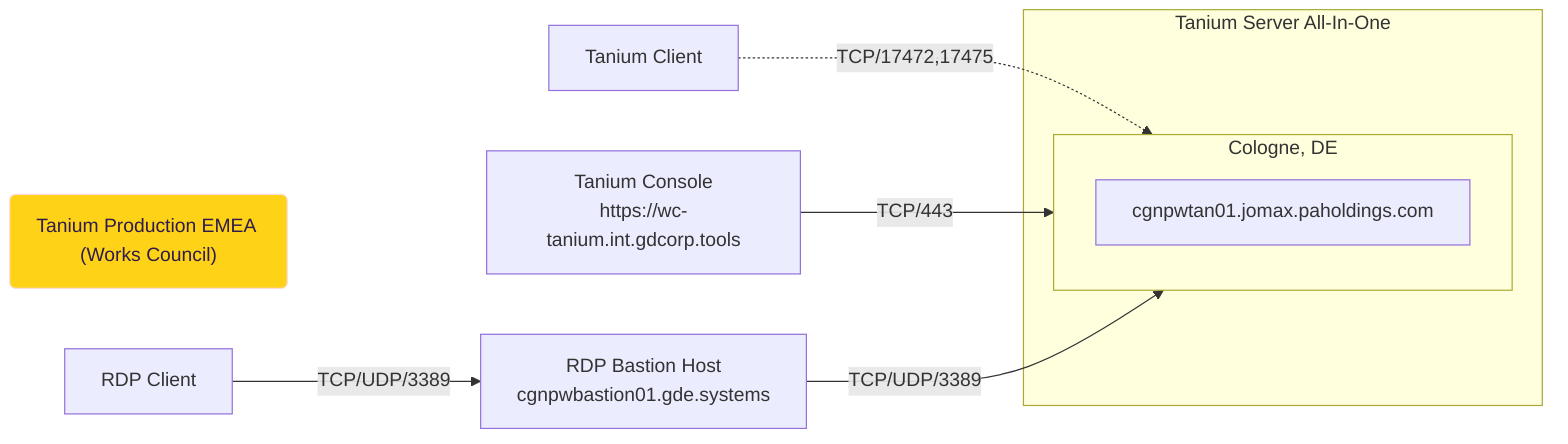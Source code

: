 flowchart LR
    %% Define nodes and subgraphs
    subgraph TS["Tanium Server All-In-One"]
        subgraph TS_CGN["Cologne, DE"]
            TS_CGN_1["cgnpwtan01.jomax.paholdings.com"]
        end
    end
    
    %% Define nodes not part of a subgraph
    Title("Tanium Production EMEA (Works Council)"):::StyleGoDaddyProdEMEA
    TaniumClient["Tanium Client"]
    TaniumConsole["Tanium Console<br/>https://wc-tanium.int.gdcorp.tools"]
    RDPBastion["RDP Bastion Host<br/>cgnpwbastion01.gde.systems"]
    RDPClient["RDP Client"]

    %% Define relationships
    TaniumClient -.->|"TCP/17472,17475"| TS_CGN
    TaniumConsole -->|"TCP/443"| TS_CGN
    RDPClient -->|"TCP/UDP/3389"| RDPBastion -->|"TCP/UDP/3389"| TS_CGN

    %% Add hyperlinks
    click TaniumConsole "https://wc-tanium.int.gdcorp.tools" "Tanium Console (VPN Required)"

    %% Define styles
    classDef StyleGoDaddyProd fill:#E22726,color:#000000,stroke:#FFFFFF,stroke-width:1px;
    classDef StyleGoDaddyProdEMEA fill:#FED317,color:#2F1C4C,stroke:#FADCD9,stroke-width:1px;
    classDef StyleGoDaddyDev fill:#00782E,color:#D8EFEF,stroke:#FFEEA9,stroke-width:1px;
    
    %% Assign styles
    %%class Title StyleGoDaddyProdEMEA;